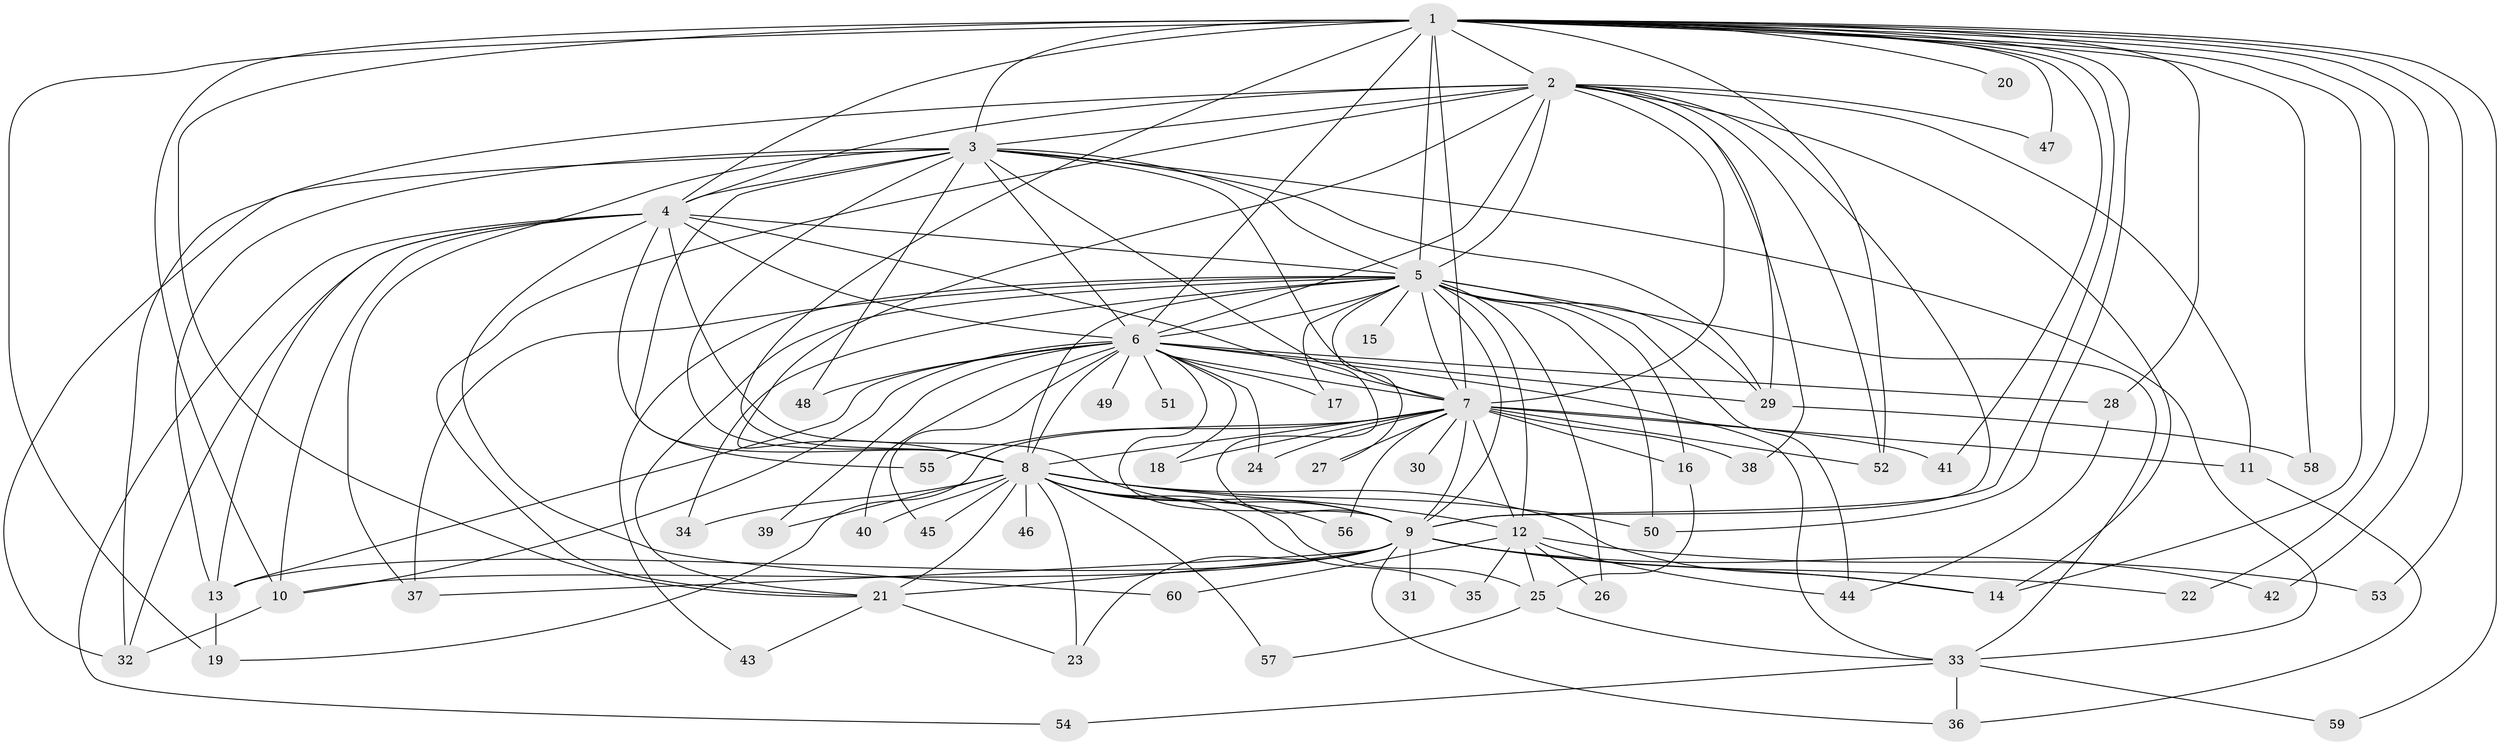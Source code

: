 // original degree distribution, {32: 0.008333333333333333, 19: 0.008333333333333333, 20: 0.008333333333333333, 17: 0.008333333333333333, 18: 0.008333333333333333, 28: 0.025, 31: 0.008333333333333333, 22: 0.008333333333333333, 5: 0.03333333333333333, 4: 0.08333333333333333, 7: 0.016666666666666666, 2: 0.625, 3: 0.15, 9: 0.008333333333333333}
// Generated by graph-tools (version 1.1) at 2025/35/03/09/25 02:35:13]
// undirected, 60 vertices, 155 edges
graph export_dot {
graph [start="1"]
  node [color=gray90,style=filled];
  1;
  2;
  3;
  4;
  5;
  6;
  7;
  8;
  9;
  10;
  11;
  12;
  13;
  14;
  15;
  16;
  17;
  18;
  19;
  20;
  21;
  22;
  23;
  24;
  25;
  26;
  27;
  28;
  29;
  30;
  31;
  32;
  33;
  34;
  35;
  36;
  37;
  38;
  39;
  40;
  41;
  42;
  43;
  44;
  45;
  46;
  47;
  48;
  49;
  50;
  51;
  52;
  53;
  54;
  55;
  56;
  57;
  58;
  59;
  60;
  1 -- 2 [weight=2.0];
  1 -- 3 [weight=2.0];
  1 -- 4 [weight=1.0];
  1 -- 5 [weight=5.0];
  1 -- 6 [weight=1.0];
  1 -- 7 [weight=1.0];
  1 -- 8 [weight=2.0];
  1 -- 9 [weight=1.0];
  1 -- 10 [weight=2.0];
  1 -- 14 [weight=1.0];
  1 -- 19 [weight=2.0];
  1 -- 20 [weight=1.0];
  1 -- 21 [weight=1.0];
  1 -- 22 [weight=1.0];
  1 -- 28 [weight=1.0];
  1 -- 41 [weight=1.0];
  1 -- 42 [weight=1.0];
  1 -- 47 [weight=1.0];
  1 -- 50 [weight=1.0];
  1 -- 52 [weight=1.0];
  1 -- 53 [weight=1.0];
  1 -- 58 [weight=1.0];
  1 -- 59 [weight=1.0];
  2 -- 3 [weight=2.0];
  2 -- 4 [weight=3.0];
  2 -- 5 [weight=4.0];
  2 -- 6 [weight=2.0];
  2 -- 7 [weight=2.0];
  2 -- 8 [weight=1.0];
  2 -- 9 [weight=2.0];
  2 -- 11 [weight=2.0];
  2 -- 14 [weight=1.0];
  2 -- 21 [weight=1.0];
  2 -- 29 [weight=1.0];
  2 -- 32 [weight=1.0];
  2 -- 38 [weight=1.0];
  2 -- 47 [weight=1.0];
  2 -- 52 [weight=1.0];
  3 -- 4 [weight=2.0];
  3 -- 5 [weight=2.0];
  3 -- 6 [weight=1.0];
  3 -- 7 [weight=2.0];
  3 -- 8 [weight=1.0];
  3 -- 9 [weight=1.0];
  3 -- 13 [weight=1.0];
  3 -- 29 [weight=1.0];
  3 -- 32 [weight=1.0];
  3 -- 33 [weight=1.0];
  3 -- 37 [weight=1.0];
  3 -- 48 [weight=1.0];
  3 -- 55 [weight=1.0];
  4 -- 5 [weight=3.0];
  4 -- 6 [weight=1.0];
  4 -- 7 [weight=1.0];
  4 -- 8 [weight=1.0];
  4 -- 9 [weight=1.0];
  4 -- 10 [weight=1.0];
  4 -- 13 [weight=1.0];
  4 -- 32 [weight=1.0];
  4 -- 54 [weight=1.0];
  4 -- 60 [weight=1.0];
  5 -- 6 [weight=3.0];
  5 -- 7 [weight=3.0];
  5 -- 8 [weight=2.0];
  5 -- 9 [weight=2.0];
  5 -- 12 [weight=2.0];
  5 -- 15 [weight=1.0];
  5 -- 16 [weight=1.0];
  5 -- 17 [weight=1.0];
  5 -- 21 [weight=1.0];
  5 -- 26 [weight=1.0];
  5 -- 27 [weight=1.0];
  5 -- 29 [weight=1.0];
  5 -- 33 [weight=1.0];
  5 -- 34 [weight=1.0];
  5 -- 37 [weight=1.0];
  5 -- 43 [weight=1.0];
  5 -- 44 [weight=1.0];
  5 -- 50 [weight=1.0];
  6 -- 7 [weight=1.0];
  6 -- 8 [weight=1.0];
  6 -- 9 [weight=1.0];
  6 -- 10 [weight=1.0];
  6 -- 13 [weight=1.0];
  6 -- 17 [weight=2.0];
  6 -- 18 [weight=1.0];
  6 -- 24 [weight=1.0];
  6 -- 28 [weight=1.0];
  6 -- 29 [weight=1.0];
  6 -- 33 [weight=1.0];
  6 -- 39 [weight=1.0];
  6 -- 40 [weight=1.0];
  6 -- 45 [weight=1.0];
  6 -- 48 [weight=1.0];
  6 -- 49 [weight=1.0];
  6 -- 51 [weight=1.0];
  7 -- 8 [weight=1.0];
  7 -- 9 [weight=2.0];
  7 -- 11 [weight=1.0];
  7 -- 12 [weight=1.0];
  7 -- 16 [weight=2.0];
  7 -- 18 [weight=1.0];
  7 -- 19 [weight=1.0];
  7 -- 24 [weight=1.0];
  7 -- 27 [weight=1.0];
  7 -- 30 [weight=1.0];
  7 -- 38 [weight=1.0];
  7 -- 41 [weight=2.0];
  7 -- 52 [weight=1.0];
  7 -- 55 [weight=1.0];
  7 -- 56 [weight=1.0];
  8 -- 9 [weight=1.0];
  8 -- 12 [weight=2.0];
  8 -- 14 [weight=1.0];
  8 -- 21 [weight=2.0];
  8 -- 23 [weight=1.0];
  8 -- 25 [weight=1.0];
  8 -- 34 [weight=1.0];
  8 -- 35 [weight=1.0];
  8 -- 39 [weight=1.0];
  8 -- 40 [weight=1.0];
  8 -- 45 [weight=1.0];
  8 -- 46 [weight=1.0];
  8 -- 50 [weight=1.0];
  8 -- 56 [weight=1.0];
  8 -- 57 [weight=1.0];
  9 -- 10 [weight=1.0];
  9 -- 13 [weight=1.0];
  9 -- 14 [weight=1.0];
  9 -- 21 [weight=1.0];
  9 -- 22 [weight=1.0];
  9 -- 23 [weight=1.0];
  9 -- 31 [weight=1.0];
  9 -- 36 [weight=1.0];
  9 -- 37 [weight=1.0];
  9 -- 42 [weight=1.0];
  10 -- 32 [weight=1.0];
  11 -- 36 [weight=1.0];
  12 -- 25 [weight=1.0];
  12 -- 26 [weight=1.0];
  12 -- 35 [weight=1.0];
  12 -- 44 [weight=1.0];
  12 -- 53 [weight=1.0];
  12 -- 60 [weight=1.0];
  13 -- 19 [weight=3.0];
  16 -- 25 [weight=1.0];
  21 -- 23 [weight=1.0];
  21 -- 43 [weight=1.0];
  25 -- 33 [weight=1.0];
  25 -- 57 [weight=1.0];
  28 -- 44 [weight=1.0];
  29 -- 58 [weight=1.0];
  33 -- 36 [weight=1.0];
  33 -- 54 [weight=1.0];
  33 -- 59 [weight=1.0];
}
